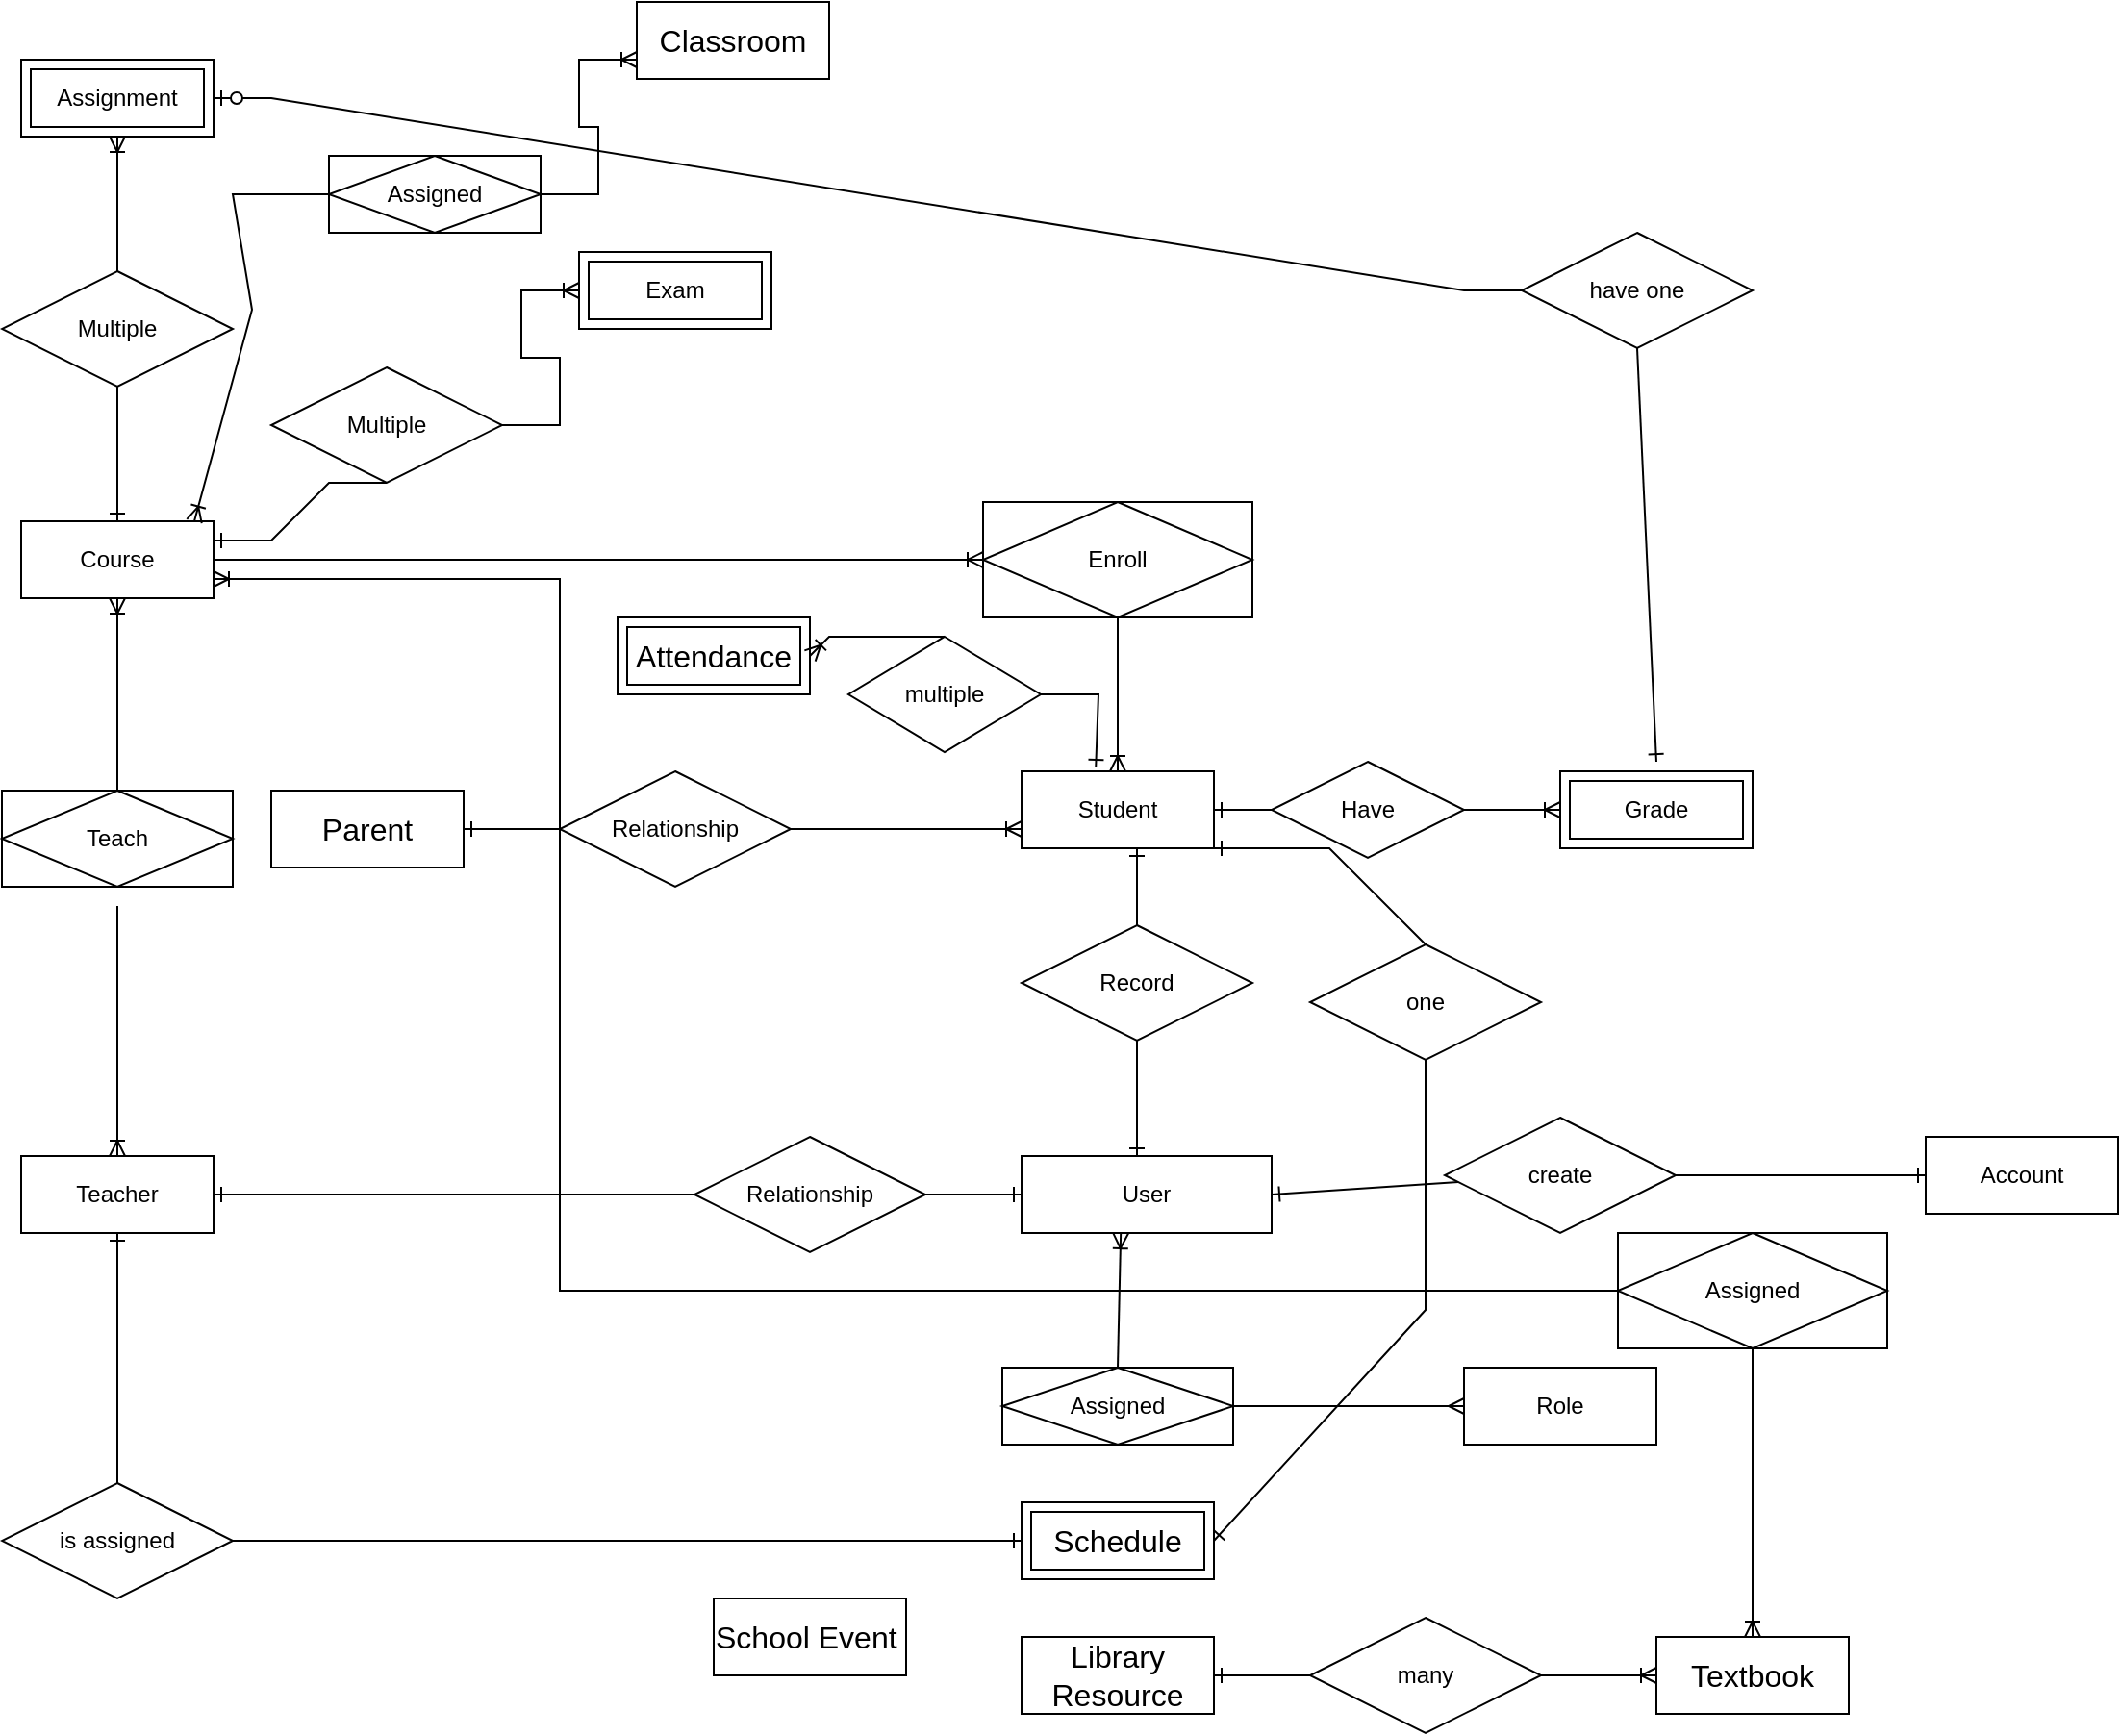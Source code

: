 <mxfile version="24.0.1" type="device">
  <diagram name="Page-1" id="GG36tK5KUXV2B11uB3BR">
    <mxGraphModel dx="1972" dy="1853" grid="1" gridSize="10" guides="1" tooltips="1" connect="1" arrows="1" fold="1" page="1" pageScale="1" pageWidth="850" pageHeight="1100" math="0" shadow="0">
      <root>
        <mxCell id="0" />
        <mxCell id="1" parent="0" />
        <mxCell id="mXev6jHJwTEy93W4Z6tC-1" value="&lt;span id=&quot;docs-internal-guid-a1bae7c3-7fff-f030-250a-15d28d08ba8a&quot;&gt;&lt;span style=&quot;font-size: 12pt; font-family: Arial, sans-serif; background-color: transparent; font-variant-numeric: normal; font-variant-east-asian: normal; font-variant-alternates: normal; font-variant-position: normal; vertical-align: baseline; white-space-collapse: preserve;&quot;&gt;Parent&lt;/span&gt;&lt;/span&gt;" style="whiteSpace=wrap;html=1;align=center;" vertex="1" parent="1">
          <mxGeometry x="-320" y="-120" width="100" height="40" as="geometry" />
        </mxCell>
        <mxCell id="mXev6jHJwTEy93W4Z6tC-2" value="&lt;span id=&quot;docs-internal-guid-aabf22c5-7fff-1cc0-5215-1f0504a3b29c&quot;&gt;&lt;span style=&quot;font-size: 12pt; font-family: Arial, sans-serif; background-color: transparent; font-variant-numeric: normal; font-variant-east-asian: normal; font-variant-alternates: normal; font-variant-position: normal; vertical-align: baseline; white-space-collapse: preserve;&quot;&gt;School Event &lt;/span&gt;&lt;/span&gt;" style="whiteSpace=wrap;html=1;align=center;" vertex="1" parent="1">
          <mxGeometry x="-90" y="300" width="100" height="40" as="geometry" />
        </mxCell>
        <mxCell id="mXev6jHJwTEy93W4Z6tC-3" value="&lt;span id=&quot;docs-internal-guid-67ab06bc-7fff-496f-90fb-2fb642b48d28&quot;&gt;&lt;span style=&quot;font-size: 12pt; font-family: Arial, sans-serif; background-color: transparent; font-variant-numeric: normal; font-variant-east-asian: normal; font-variant-alternates: normal; font-variant-position: normal; vertical-align: baseline; white-space-collapse: preserve;&quot;&gt;Library Resource&lt;/span&gt;&lt;/span&gt;" style="whiteSpace=wrap;html=1;align=center;" vertex="1" parent="1">
          <mxGeometry x="70" y="320" width="100" height="40" as="geometry" />
        </mxCell>
        <mxCell id="mXev6jHJwTEy93W4Z6tC-4" value="Teacher" style="whiteSpace=wrap;html=1;align=center;" vertex="1" parent="1">
          <mxGeometry x="-450" y="70" width="100" height="40" as="geometry" />
        </mxCell>
        <mxCell id="mXev6jHJwTEy93W4Z6tC-5" value="Role" style="whiteSpace=wrap;html=1;align=center;" vertex="1" parent="1">
          <mxGeometry x="300" y="180" width="100" height="40" as="geometry" />
        </mxCell>
        <mxCell id="mXev6jHJwTEy93W4Z6tC-6" value="Student" style="whiteSpace=wrap;html=1;align=center;" vertex="1" parent="1">
          <mxGeometry x="70" y="-130" width="100" height="40" as="geometry" />
        </mxCell>
        <mxCell id="mXev6jHJwTEy93W4Z6tC-7" value="Course" style="whiteSpace=wrap;html=1;align=center;" vertex="1" parent="1">
          <mxGeometry x="-450" y="-260" width="100" height="40" as="geometry" />
        </mxCell>
        <mxCell id="mXev6jHJwTEy93W4Z6tC-8" value="&lt;span id=&quot;docs-internal-guid-2eba0ae7-7fff-b3ae-aafd-3af65b19784b&quot;&gt;&lt;span style=&quot;font-size: 12pt; font-family: Arial, sans-serif; background-color: transparent; font-variant-numeric: normal; font-variant-east-asian: normal; font-variant-alternates: normal; font-variant-position: normal; vertical-align: baseline; white-space-collapse: preserve;&quot;&gt;Classroom&lt;/span&gt;&lt;/span&gt;" style="whiteSpace=wrap;html=1;align=center;" vertex="1" parent="1">
          <mxGeometry x="-130" y="-530" width="100" height="40" as="geometry" />
        </mxCell>
        <mxCell id="mXev6jHJwTEy93W4Z6tC-9" value="Account" style="whiteSpace=wrap;html=1;align=center;" vertex="1" parent="1">
          <mxGeometry x="540" y="60" width="100" height="40" as="geometry" />
        </mxCell>
        <mxCell id="mXev6jHJwTEy93W4Z6tC-10" value="User" style="whiteSpace=wrap;html=1;align=center;" vertex="1" parent="1">
          <mxGeometry x="70" y="70" width="130" height="40" as="geometry" />
        </mxCell>
        <mxCell id="mXev6jHJwTEy93W4Z6tC-13" value="create" style="shape=rhombus;perimeter=rhombusPerimeter;whiteSpace=wrap;html=1;align=center;" vertex="1" parent="1">
          <mxGeometry x="290" y="50" width="120" height="60" as="geometry" />
        </mxCell>
        <mxCell id="mXev6jHJwTEy93W4Z6tC-14" value="" style="fontSize=12;html=1;endArrow=ERone;endFill=1;rounded=0;exitX=1;exitY=0.5;exitDx=0;exitDy=0;" edge="1" parent="1" source="mXev6jHJwTEy93W4Z6tC-13" target="mXev6jHJwTEy93W4Z6tC-9">
          <mxGeometry width="100" height="100" relative="1" as="geometry">
            <mxPoint x="420" y="80" as="sourcePoint" />
            <mxPoint x="510" y="80" as="targetPoint" />
          </mxGeometry>
        </mxCell>
        <mxCell id="mXev6jHJwTEy93W4Z6tC-15" value="" style="fontSize=12;html=1;endArrow=ERone;endFill=1;rounded=0;entryX=1;entryY=0.5;entryDx=0;entryDy=0;" edge="1" parent="1" source="mXev6jHJwTEy93W4Z6tC-13" target="mXev6jHJwTEy93W4Z6tC-10">
          <mxGeometry width="100" height="100" relative="1" as="geometry">
            <mxPoint x="160" y="190" as="sourcePoint" />
            <mxPoint x="220" y="180" as="targetPoint" />
          </mxGeometry>
        </mxCell>
        <mxCell id="mXev6jHJwTEy93W4Z6tC-18" value="" style="fontSize=12;html=1;endArrow=ERmany;rounded=0;exitX=1;exitY=0.5;exitDx=0;exitDy=0;" edge="1" parent="1" source="mXev6jHJwTEy93W4Z6tC-20">
          <mxGeometry width="100" height="100" relative="1" as="geometry">
            <mxPoint x="200" y="200" as="sourcePoint" />
            <mxPoint x="300" y="200" as="targetPoint" />
          </mxGeometry>
        </mxCell>
        <mxCell id="mXev6jHJwTEy93W4Z6tC-19" value="" style="fontSize=12;html=1;endArrow=ERoneToMany;rounded=0;exitX=0.5;exitY=0;exitDx=0;exitDy=0;" edge="1" parent="1" source="mXev6jHJwTEy93W4Z6tC-20">
          <mxGeometry width="100" height="100" relative="1" as="geometry">
            <mxPoint x="128.422" y="171.579" as="sourcePoint" />
            <mxPoint x="121.58" y="110" as="targetPoint" />
          </mxGeometry>
        </mxCell>
        <mxCell id="mXev6jHJwTEy93W4Z6tC-20" value="Assigned" style="shape=associativeEntity;whiteSpace=wrap;html=1;align=center;" vertex="1" parent="1">
          <mxGeometry x="60" y="180" width="120" height="40" as="geometry" />
        </mxCell>
        <mxCell id="mXev6jHJwTEy93W4Z6tC-21" value="Record" style="shape=rhombus;perimeter=rhombusPerimeter;whiteSpace=wrap;html=1;align=center;" vertex="1" parent="1">
          <mxGeometry x="70" y="-50" width="120" height="60" as="geometry" />
        </mxCell>
        <mxCell id="mXev6jHJwTEy93W4Z6tC-22" value="" style="fontSize=12;html=1;endArrow=ERone;endFill=1;rounded=0;exitX=0.5;exitY=0;exitDx=0;exitDy=0;" edge="1" parent="1" source="mXev6jHJwTEy93W4Z6tC-21">
          <mxGeometry width="100" height="100" relative="1" as="geometry">
            <mxPoint x="30" y="10" as="sourcePoint" />
            <mxPoint x="130" y="-90" as="targetPoint" />
          </mxGeometry>
        </mxCell>
        <mxCell id="mXev6jHJwTEy93W4Z6tC-23" value="" style="fontSize=12;html=1;endArrow=ERone;endFill=1;rounded=0;exitX=0.5;exitY=1;exitDx=0;exitDy=0;" edge="1" parent="1" source="mXev6jHJwTEy93W4Z6tC-21">
          <mxGeometry width="100" height="100" relative="1" as="geometry">
            <mxPoint x="30" y="170" as="sourcePoint" />
            <mxPoint x="130" y="70" as="targetPoint" />
          </mxGeometry>
        </mxCell>
        <mxCell id="mXev6jHJwTEy93W4Z6tC-24" value="Grade" style="shape=ext;margin=3;double=1;whiteSpace=wrap;html=1;align=center;" vertex="1" parent="1">
          <mxGeometry x="350" y="-130" width="100" height="40" as="geometry" />
        </mxCell>
        <mxCell id="mXev6jHJwTEy93W4Z6tC-25" value="Assignment" style="shape=ext;margin=3;double=1;whiteSpace=wrap;html=1;align=center;" vertex="1" parent="1">
          <mxGeometry x="-450" y="-500" width="100" height="40" as="geometry" />
        </mxCell>
        <mxCell id="mXev6jHJwTEy93W4Z6tC-26" value="&lt;span id=&quot;docs-internal-guid-8a90fd09-7fff-2402-19e7-e35ba149e397&quot;&gt;&lt;span style=&quot;font-size: 12pt; font-family: Arial, sans-serif; background-color: transparent; font-variant-numeric: normal; font-variant-east-asian: normal; font-variant-alternates: normal; font-variant-position: normal; vertical-align: baseline; white-space-collapse: preserve;&quot;&gt;Schedule&lt;/span&gt;&lt;/span&gt;" style="shape=ext;margin=3;double=1;whiteSpace=wrap;html=1;align=center;" vertex="1" parent="1">
          <mxGeometry x="70" y="250" width="100" height="40" as="geometry" />
        </mxCell>
        <mxCell id="mXev6jHJwTEy93W4Z6tC-27" value="Exam" style="shape=ext;margin=3;double=1;whiteSpace=wrap;html=1;align=center;" vertex="1" parent="1">
          <mxGeometry x="-160" y="-400" width="100" height="40" as="geometry" />
        </mxCell>
        <mxCell id="mXev6jHJwTEy93W4Z6tC-28" value="&lt;span id=&quot;docs-internal-guid-8d85f0c6-7fff-947a-431f-c7933a4e55c6&quot;&gt;&lt;span style=&quot;font-size: 12pt; font-family: Arial, sans-serif; background-color: transparent; font-variant-numeric: normal; font-variant-east-asian: normal; font-variant-alternates: normal; font-variant-position: normal; vertical-align: baseline; white-space-collapse: preserve;&quot;&gt;Attendance&lt;/span&gt;&lt;/span&gt;" style="shape=ext;margin=3;double=1;whiteSpace=wrap;html=1;align=center;" vertex="1" parent="1">
          <mxGeometry x="-140" y="-210" width="100" height="40" as="geometry" />
        </mxCell>
        <mxCell id="mXev6jHJwTEy93W4Z6tC-31" value="&lt;meta charset=&quot;utf-8&quot;&gt;&lt;b id=&quot;docs-internal-guid-213c60ce-7fff-c29c-e3c2-87a44f469ab6&quot; style=&quot;font-weight:normal;&quot;&gt;&lt;span style=&quot;font-size:12pt;font-family:Arial,sans-serif;color:#000000;background-color:transparent;font-weight:400;font-style:normal;font-variant:normal;text-decoration:none;vertical-align:baseline;white-space:pre;white-space:pre-wrap;&quot;&gt;Textbook&lt;/span&gt;&lt;/b&gt;" style="whiteSpace=wrap;html=1;align=center;" vertex="1" parent="1">
          <mxGeometry x="400" y="320" width="100" height="40" as="geometry" />
        </mxCell>
        <mxCell id="mXev6jHJwTEy93W4Z6tC-32" value="Relationship" style="shape=rhombus;perimeter=rhombusPerimeter;whiteSpace=wrap;html=1;align=center;" vertex="1" parent="1">
          <mxGeometry x="-100" y="60" width="120" height="60" as="geometry" />
        </mxCell>
        <mxCell id="mXev6jHJwTEy93W4Z6tC-33" value="" style="edgeStyle=entityRelationEdgeStyle;fontSize=12;html=1;endArrow=ERone;endFill=1;rounded=0;exitX=1;exitY=0.5;exitDx=0;exitDy=0;" edge="1" parent="1" source="mXev6jHJwTEy93W4Z6tC-32">
          <mxGeometry width="100" height="100" relative="1" as="geometry">
            <mxPoint x="-30" y="190" as="sourcePoint" />
            <mxPoint x="70" y="90" as="targetPoint" />
          </mxGeometry>
        </mxCell>
        <mxCell id="mXev6jHJwTEy93W4Z6tC-34" value="" style="fontSize=12;html=1;endArrow=ERone;endFill=1;rounded=0;exitX=0;exitY=0.5;exitDx=0;exitDy=0;entryX=1;entryY=0.5;entryDx=0;entryDy=0;" edge="1" parent="1" source="mXev6jHJwTEy93W4Z6tC-32" target="mXev6jHJwTEy93W4Z6tC-4">
          <mxGeometry width="100" height="100" relative="1" as="geometry">
            <mxPoint x="-110" y="90" as="sourcePoint" />
            <mxPoint x="-150" y="90" as="targetPoint" />
          </mxGeometry>
        </mxCell>
        <mxCell id="mXev6jHJwTEy93W4Z6tC-35" value="" style="fontSize=12;html=1;endArrow=ERoneToMany;rounded=0;entryX=0;entryY=0.75;entryDx=0;entryDy=0;exitX=1;exitY=0.5;exitDx=0;exitDy=0;" edge="1" parent="1" source="mXev6jHJwTEy93W4Z6tC-36" target="mXev6jHJwTEy93W4Z6tC-6">
          <mxGeometry width="100" height="100" relative="1" as="geometry">
            <mxPoint x="-90" y="370" as="sourcePoint" />
            <mxPoint x="-50" y="240" as="targetPoint" />
          </mxGeometry>
        </mxCell>
        <mxCell id="mXev6jHJwTEy93W4Z6tC-36" value="Relationship" style="shape=rhombus;perimeter=rhombusPerimeter;whiteSpace=wrap;html=1;align=center;" vertex="1" parent="1">
          <mxGeometry x="-170" y="-130" width="120" height="60" as="geometry" />
        </mxCell>
        <mxCell id="mXev6jHJwTEy93W4Z6tC-37" value="" style="fontSize=12;html=1;endArrow=ERone;endFill=1;rounded=0;exitX=0;exitY=0.5;exitDx=0;exitDy=0;entryX=1;entryY=0.5;entryDx=0;entryDy=0;" edge="1" parent="1" source="mXev6jHJwTEy93W4Z6tC-36" target="mXev6jHJwTEy93W4Z6tC-1">
          <mxGeometry width="100" height="100" relative="1" as="geometry">
            <mxPoint x="-150" y="330" as="sourcePoint" />
            <mxPoint x="-50" y="230" as="targetPoint" />
          </mxGeometry>
        </mxCell>
        <mxCell id="mXev6jHJwTEy93W4Z6tC-38" value="Enroll" style="shape=associativeEntity;whiteSpace=wrap;html=1;align=center;" vertex="1" parent="1">
          <mxGeometry x="50" y="-270" width="140" height="60" as="geometry" />
        </mxCell>
        <mxCell id="mXev6jHJwTEy93W4Z6tC-39" value="" style="fontSize=12;html=1;endArrow=ERoneToMany;rounded=0;exitX=1;exitY=0.5;exitDx=0;exitDy=0;" edge="1" parent="1" source="mXev6jHJwTEy93W4Z6tC-7">
          <mxGeometry width="100" height="100" relative="1" as="geometry">
            <mxPoint x="50" y="-190" as="sourcePoint" />
            <mxPoint x="50" y="-240" as="targetPoint" />
          </mxGeometry>
        </mxCell>
        <mxCell id="mXev6jHJwTEy93W4Z6tC-41" value="" style="fontSize=12;html=1;endArrow=ERoneToMany;rounded=0;exitX=0.5;exitY=1;exitDx=0;exitDy=0;entryX=0.5;entryY=0;entryDx=0;entryDy=0;" edge="1" parent="1" source="mXev6jHJwTEy93W4Z6tC-38" target="mXev6jHJwTEy93W4Z6tC-6">
          <mxGeometry width="100" height="100" relative="1" as="geometry">
            <mxPoint x="30" y="-30" as="sourcePoint" />
            <mxPoint x="130" y="-130" as="targetPoint" />
          </mxGeometry>
        </mxCell>
        <mxCell id="mXev6jHJwTEy93W4Z6tC-42" value="" style="fontSize=12;html=1;endArrow=ERoneToMany;rounded=0;entryX=0.5;entryY=1;entryDx=0;entryDy=0;" edge="1" parent="1" target="mXev6jHJwTEy93W4Z6tC-7">
          <mxGeometry width="100" height="100" relative="1" as="geometry">
            <mxPoint x="-400" y="-120" as="sourcePoint" />
            <mxPoint x="-340" y="-210" as="targetPoint" />
          </mxGeometry>
        </mxCell>
        <mxCell id="mXev6jHJwTEy93W4Z6tC-44" value="" style="fontSize=12;html=1;endArrow=ERoneToMany;rounded=0;exitX=0.5;exitY=1;exitDx=0;exitDy=0;" edge="1" parent="1">
          <mxGeometry width="100" height="100" relative="1" as="geometry">
            <mxPoint x="-400" y="-60" as="sourcePoint" />
            <mxPoint x="-400" y="70" as="targetPoint" />
          </mxGeometry>
        </mxCell>
        <mxCell id="mXev6jHJwTEy93W4Z6tC-45" value="Teach" style="shape=associativeEntity;whiteSpace=wrap;html=1;align=center;" vertex="1" parent="1">
          <mxGeometry x="-460" y="-120" width="120" height="50" as="geometry" />
        </mxCell>
        <mxCell id="mXev6jHJwTEy93W4Z6tC-46" value="Multiple" style="shape=rhombus;perimeter=rhombusPerimeter;whiteSpace=wrap;html=1;align=center;" vertex="1" parent="1">
          <mxGeometry x="-460" y="-390" width="120" height="60" as="geometry" />
        </mxCell>
        <mxCell id="mXev6jHJwTEy93W4Z6tC-47" value="" style="fontSize=12;html=1;endArrow=ERoneToMany;rounded=0;exitX=0.5;exitY=0;exitDx=0;exitDy=0;" edge="1" parent="1" source="mXev6jHJwTEy93W4Z6tC-46">
          <mxGeometry width="100" height="100" relative="1" as="geometry">
            <mxPoint x="-500" y="-360" as="sourcePoint" />
            <mxPoint x="-400" y="-460" as="targetPoint" />
          </mxGeometry>
        </mxCell>
        <mxCell id="mXev6jHJwTEy93W4Z6tC-48" value="" style="fontSize=12;html=1;endArrow=ERone;endFill=1;rounded=0;exitX=0.5;exitY=1;exitDx=0;exitDy=0;" edge="1" parent="1" source="mXev6jHJwTEy93W4Z6tC-46">
          <mxGeometry width="100" height="100" relative="1" as="geometry">
            <mxPoint x="-500" y="-160" as="sourcePoint" />
            <mxPoint x="-400" y="-260" as="targetPoint" />
          </mxGeometry>
        </mxCell>
        <mxCell id="mXev6jHJwTEy93W4Z6tC-50" value="Multiple" style="shape=rhombus;perimeter=rhombusPerimeter;whiteSpace=wrap;html=1;align=center;" vertex="1" parent="1">
          <mxGeometry x="-320" y="-340" width="120" height="60" as="geometry" />
        </mxCell>
        <mxCell id="mXev6jHJwTEy93W4Z6tC-51" value="" style="edgeStyle=entityRelationEdgeStyle;fontSize=12;html=1;endArrow=ERoneToMany;rounded=0;" edge="1" parent="1" source="mXev6jHJwTEy93W4Z6tC-50">
          <mxGeometry width="100" height="100" relative="1" as="geometry">
            <mxPoint x="-260" y="-280" as="sourcePoint" />
            <mxPoint x="-160" y="-380" as="targetPoint" />
            <Array as="points">
              <mxPoint x="-180" y="-330" />
            </Array>
          </mxGeometry>
        </mxCell>
        <mxCell id="mXev6jHJwTEy93W4Z6tC-52" value="" style="edgeStyle=entityRelationEdgeStyle;fontSize=12;html=1;endArrow=ERone;endFill=1;rounded=0;entryX=1;entryY=0.25;entryDx=0;entryDy=0;exitX=0.5;exitY=1;exitDx=0;exitDy=0;" edge="1" parent="1" source="mXev6jHJwTEy93W4Z6tC-50" target="mXev6jHJwTEy93W4Z6tC-7">
          <mxGeometry width="100" height="100" relative="1" as="geometry">
            <mxPoint x="-200" y="-150" as="sourcePoint" />
            <mxPoint x="-100" y="-250" as="targetPoint" />
          </mxGeometry>
        </mxCell>
        <mxCell id="mXev6jHJwTEy93W4Z6tC-53" value="Assigned" style="shape=associativeEntity;whiteSpace=wrap;html=1;align=center;" vertex="1" parent="1">
          <mxGeometry x="-290" y="-450" width="110" height="40" as="geometry" />
        </mxCell>
        <mxCell id="mXev6jHJwTEy93W4Z6tC-54" value="" style="edgeStyle=entityRelationEdgeStyle;fontSize=12;html=1;endArrow=ERoneToMany;rounded=0;exitX=1;exitY=0.5;exitDx=0;exitDy=0;" edge="1" parent="1" source="mXev6jHJwTEy93W4Z6tC-53">
          <mxGeometry width="100" height="100" relative="1" as="geometry">
            <mxPoint x="-185" y="-420" as="sourcePoint" />
            <mxPoint x="-130" y="-500" as="targetPoint" />
            <Array as="points">
              <mxPoint x="-180" y="-460" />
            </Array>
          </mxGeometry>
        </mxCell>
        <mxCell id="mXev6jHJwTEy93W4Z6tC-56" value="" style="fontSize=12;html=1;endArrow=ERoneToMany;rounded=0;entryX=1;entryY=0;entryDx=0;entryDy=0;exitX=0;exitY=0.5;exitDx=0;exitDy=0;" edge="1" parent="1" source="mXev6jHJwTEy93W4Z6tC-53">
          <mxGeometry width="100" height="100" relative="1" as="geometry">
            <mxPoint x="-300" y="-430" as="sourcePoint" />
            <mxPoint x="-360" y="-260" as="targetPoint" />
            <Array as="points">
              <mxPoint x="-340" y="-430" />
              <mxPoint x="-330" y="-370" />
            </Array>
          </mxGeometry>
        </mxCell>
        <mxCell id="mXev6jHJwTEy93W4Z6tC-57" value="Have" style="shape=rhombus;perimeter=rhombusPerimeter;whiteSpace=wrap;html=1;align=center;" vertex="1" parent="1">
          <mxGeometry x="200" y="-135" width="100" height="50" as="geometry" />
        </mxCell>
        <mxCell id="mXev6jHJwTEy93W4Z6tC-58" value="" style="fontSize=12;html=1;endArrow=ERoneToMany;rounded=0;" edge="1" parent="1" source="mXev6jHJwTEy93W4Z6tC-57">
          <mxGeometry width="100" height="100" relative="1" as="geometry">
            <mxPoint x="250" y="-10" as="sourcePoint" />
            <mxPoint x="350" y="-110" as="targetPoint" />
          </mxGeometry>
        </mxCell>
        <mxCell id="mXev6jHJwTEy93W4Z6tC-59" value="" style="fontSize=12;html=1;endArrow=ERone;endFill=1;rounded=0;entryX=1;entryY=0.5;entryDx=0;entryDy=0;exitX=0;exitY=0.5;exitDx=0;exitDy=0;" edge="1" parent="1" source="mXev6jHJwTEy93W4Z6tC-57" target="mXev6jHJwTEy93W4Z6tC-6">
          <mxGeometry width="100" height="100" relative="1" as="geometry">
            <mxPoint x="60" y="20" as="sourcePoint" />
            <mxPoint x="160" y="-80" as="targetPoint" />
          </mxGeometry>
        </mxCell>
        <mxCell id="mXev6jHJwTEy93W4Z6tC-60" value="have one" style="shape=rhombus;perimeter=rhombusPerimeter;whiteSpace=wrap;html=1;align=center;" vertex="1" parent="1">
          <mxGeometry x="330" y="-410" width="120" height="60" as="geometry" />
        </mxCell>
        <mxCell id="mXev6jHJwTEy93W4Z6tC-62" value="" style="edgeStyle=entityRelationEdgeStyle;fontSize=12;html=1;endArrow=ERzeroToOne;endFill=1;rounded=0;entryX=1;entryY=0.5;entryDx=0;entryDy=0;exitX=0;exitY=0.5;exitDx=0;exitDy=0;" edge="1" parent="1" source="mXev6jHJwTEy93W4Z6tC-60" target="mXev6jHJwTEy93W4Z6tC-25">
          <mxGeometry width="100" height="100" relative="1" as="geometry">
            <mxPoint x="230" y="-280" as="sourcePoint" />
            <mxPoint x="330" y="-380" as="targetPoint" />
            <Array as="points">
              <mxPoint x="450" y="-620" />
            </Array>
          </mxGeometry>
        </mxCell>
        <mxCell id="mXev6jHJwTEy93W4Z6tC-63" value="" style="fontSize=12;html=1;endArrow=ERone;endFill=1;rounded=0;exitX=0.5;exitY=1;exitDx=0;exitDy=0;" edge="1" parent="1" source="mXev6jHJwTEy93W4Z6tC-60">
          <mxGeometry width="100" height="100" relative="1" as="geometry">
            <mxPoint x="300" y="-35" as="sourcePoint" />
            <mxPoint x="400" y="-135" as="targetPoint" />
          </mxGeometry>
        </mxCell>
        <mxCell id="mXev6jHJwTEy93W4Z6tC-64" value="&lt;div style=&quot;text-align: left;&quot;&gt;multiple&lt;/div&gt;" style="shape=rhombus;perimeter=rhombusPerimeter;whiteSpace=wrap;html=1;align=center;" vertex="1" parent="1">
          <mxGeometry x="-20" y="-200" width="100" height="60" as="geometry" />
        </mxCell>
        <mxCell id="mXev6jHJwTEy93W4Z6tC-65" value="" style="fontSize=12;html=1;endArrow=ERoneToMany;rounded=0;entryX=1;entryY=0.5;entryDx=0;entryDy=0;exitX=0.5;exitY=0;exitDx=0;exitDy=0;" edge="1" parent="1" source="mXev6jHJwTEy93W4Z6tC-64" target="mXev6jHJwTEy93W4Z6tC-28">
          <mxGeometry width="100" height="100" relative="1" as="geometry">
            <mxPoint x="10" y="-20" as="sourcePoint" />
            <mxPoint x="110" y="-120" as="targetPoint" />
            <Array as="points">
              <mxPoint x="-30" y="-200" />
            </Array>
          </mxGeometry>
        </mxCell>
        <mxCell id="mXev6jHJwTEy93W4Z6tC-66" value="" style="fontSize=12;html=1;endArrow=ERone;endFill=1;rounded=0;entryX=0.386;entryY=-0.051;entryDx=0;entryDy=0;entryPerimeter=0;exitX=1;exitY=0.5;exitDx=0;exitDy=0;" edge="1" parent="1" source="mXev6jHJwTEy93W4Z6tC-64" target="mXev6jHJwTEy93W4Z6tC-6">
          <mxGeometry width="100" height="100" relative="1" as="geometry">
            <mxPoint x="10" as="sourcePoint" />
            <mxPoint x="110" y="-100" as="targetPoint" />
            <Array as="points">
              <mxPoint x="110" y="-170" />
            </Array>
          </mxGeometry>
        </mxCell>
        <mxCell id="mXev6jHJwTEy93W4Z6tC-67" value="is assigned" style="shape=rhombus;perimeter=rhombusPerimeter;whiteSpace=wrap;html=1;align=center;" vertex="1" parent="1">
          <mxGeometry x="-460" y="240" width="120" height="60" as="geometry" />
        </mxCell>
        <mxCell id="mXev6jHJwTEy93W4Z6tC-68" value="" style="fontSize=12;html=1;endArrow=ERone;endFill=1;rounded=0;exitX=1;exitY=0.5;exitDx=0;exitDy=0;" edge="1" parent="1" source="mXev6jHJwTEy93W4Z6tC-67">
          <mxGeometry width="100" height="100" relative="1" as="geometry">
            <mxPoint x="-30" y="370" as="sourcePoint" />
            <mxPoint x="70" y="270" as="targetPoint" />
          </mxGeometry>
        </mxCell>
        <mxCell id="mXev6jHJwTEy93W4Z6tC-69" value="" style="fontSize=12;html=1;endArrow=ERone;endFill=1;rounded=0;" edge="1" parent="1" source="mXev6jHJwTEy93W4Z6tC-67">
          <mxGeometry width="100" height="100" relative="1" as="geometry">
            <mxPoint x="-500" y="210" as="sourcePoint" />
            <mxPoint x="-400" y="110" as="targetPoint" />
          </mxGeometry>
        </mxCell>
        <mxCell id="mXev6jHJwTEy93W4Z6tC-70" value="one" style="shape=rhombus;perimeter=rhombusPerimeter;whiteSpace=wrap;html=1;align=center;" vertex="1" parent="1">
          <mxGeometry x="220" y="-40" width="120" height="60" as="geometry" />
        </mxCell>
        <mxCell id="mXev6jHJwTEy93W4Z6tC-71" value="" style="fontSize=12;html=1;endArrow=ERone;endFill=1;rounded=0;entryX=1;entryY=1;entryDx=0;entryDy=0;exitX=0.5;exitY=0;exitDx=0;exitDy=0;" edge="1" parent="1" source="mXev6jHJwTEy93W4Z6tC-70" target="mXev6jHJwTEy93W4Z6tC-6">
          <mxGeometry width="100" height="100" relative="1" as="geometry">
            <mxPoint x="10" y="30" as="sourcePoint" />
            <mxPoint x="110" y="-70" as="targetPoint" />
            <Array as="points">
              <mxPoint x="230" y="-90" />
            </Array>
          </mxGeometry>
        </mxCell>
        <mxCell id="mXev6jHJwTEy93W4Z6tC-72" value="" style="fontSize=12;html=1;endArrow=ERone;endFill=1;rounded=0;entryX=1;entryY=0.5;entryDx=0;entryDy=0;exitX=0.5;exitY=1;exitDx=0;exitDy=0;" edge="1" parent="1" source="mXev6jHJwTEy93W4Z6tC-70" target="mXev6jHJwTEy93W4Z6tC-26">
          <mxGeometry width="100" height="100" relative="1" as="geometry">
            <mxPoint x="10" y="80" as="sourcePoint" />
            <mxPoint x="110" y="-20" as="targetPoint" />
            <Array as="points">
              <mxPoint x="280" y="150" />
            </Array>
          </mxGeometry>
        </mxCell>
        <mxCell id="mXev6jHJwTEy93W4Z6tC-73" value="many" style="shape=rhombus;perimeter=rhombusPerimeter;whiteSpace=wrap;html=1;align=center;" vertex="1" parent="1">
          <mxGeometry x="220" y="310" width="120" height="60" as="geometry" />
        </mxCell>
        <mxCell id="mXev6jHJwTEy93W4Z6tC-74" value="" style="fontSize=12;html=1;endArrow=ERoneToMany;rounded=0;exitX=1;exitY=0.5;exitDx=0;exitDy=0;" edge="1" parent="1" source="mXev6jHJwTEy93W4Z6tC-73">
          <mxGeometry width="100" height="100" relative="1" as="geometry">
            <mxPoint x="300" y="440" as="sourcePoint" />
            <mxPoint x="400" y="340" as="targetPoint" />
          </mxGeometry>
        </mxCell>
        <mxCell id="mXev6jHJwTEy93W4Z6tC-75" value="" style="fontSize=12;html=1;endArrow=ERone;endFill=1;rounded=0;entryX=1;entryY=0.5;entryDx=0;entryDy=0;exitX=0;exitY=0.5;exitDx=0;exitDy=0;" edge="1" parent="1" source="mXev6jHJwTEy93W4Z6tC-73" target="mXev6jHJwTEy93W4Z6tC-3">
          <mxGeometry width="100" height="100" relative="1" as="geometry">
            <mxPoint x="110" y="310" as="sourcePoint" />
            <mxPoint x="210" y="210" as="targetPoint" />
          </mxGeometry>
        </mxCell>
        <mxCell id="mXev6jHJwTEy93W4Z6tC-76" value="" style="fontSize=12;html=1;endArrow=ERoneToMany;rounded=0;entryX=0.5;entryY=0;entryDx=0;entryDy=0;" edge="1" parent="1" source="mXev6jHJwTEy93W4Z6tC-77" target="mXev6jHJwTEy93W4Z6tC-31">
          <mxGeometry width="100" height="100" relative="1" as="geometry">
            <mxPoint x="450" y="130" as="sourcePoint" />
            <mxPoint x="460" y="310" as="targetPoint" />
          </mxGeometry>
        </mxCell>
        <mxCell id="mXev6jHJwTEy93W4Z6tC-78" value="" style="fontSize=12;html=1;endArrow=ERoneToMany;rounded=0;entryX=0.5;entryY=0;entryDx=0;entryDy=0;" edge="1" parent="1" target="mXev6jHJwTEy93W4Z6tC-77">
          <mxGeometry width="100" height="100" relative="1" as="geometry">
            <mxPoint x="450" y="130" as="sourcePoint" />
            <mxPoint x="450" y="320" as="targetPoint" />
          </mxGeometry>
        </mxCell>
        <mxCell id="mXev6jHJwTEy93W4Z6tC-77" value="Assigned" style="shape=associativeEntity;whiteSpace=wrap;html=1;align=center;" vertex="1" parent="1">
          <mxGeometry x="380" y="110" width="140" height="60" as="geometry" />
        </mxCell>
        <mxCell id="mXev6jHJwTEy93W4Z6tC-79" value="" style="edgeStyle=orthogonalEdgeStyle;fontSize=12;html=1;endArrow=ERoneToMany;rounded=0;entryX=1;entryY=0.75;entryDx=0;entryDy=0;exitX=0;exitY=0.5;exitDx=0;exitDy=0;elbow=vertical;" edge="1" parent="1" source="mXev6jHJwTEy93W4Z6tC-77" target="mXev6jHJwTEy93W4Z6tC-7">
          <mxGeometry width="100" height="100" relative="1" as="geometry">
            <mxPoint x="470" y="-220" as="sourcePoint" />
            <mxPoint y="-340" as="targetPoint" />
            <Array as="points">
              <mxPoint x="-170" y="140" />
              <mxPoint x="-170" y="-230" />
            </Array>
          </mxGeometry>
        </mxCell>
      </root>
    </mxGraphModel>
  </diagram>
</mxfile>
